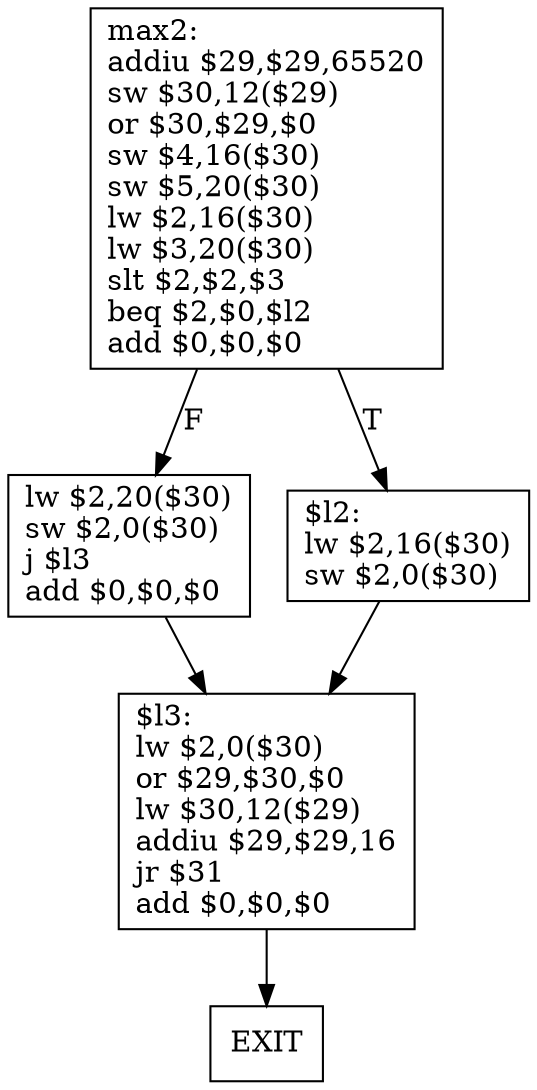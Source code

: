 digraph G1 {
node [shape = box];
BB0 [label = "max2:\laddiu $29,$29,65520\lsw $30,12($29)\lor $30,$29,$0\lsw $4,16($30)\lsw $5,20($30)\llw $2,16($30)\llw $3,20($30)\lslt $2,$2,$3\lbeq $2,$0,$l2\ladd $0,$0,$0\l"] ;
BB0 -> BB1 [style = filled, label = "F"];
BB0 -> BB2[style = filled, label = "T"];
BB1 [label = "lw $2,20($30)\lsw $2,0($30)\lj $l3\ladd $0,$0,$0\l"] ;
BB1 -> BB3 [style = filled, label = ""];
BB3 [label = "$l3:\llw $2,0($30)\lor $29,$30,$0\llw $30,12($29)\laddiu $29,$29,16\ljr $31\ladd $0,$0,$0\l"] ;
BB3 -> EXIT  [style = filled, label = ""];
BB2 [label = "$l2:\llw $2,16($30)\lsw $2,0($30)\l"] ;
BB2 -> BB3 [style = filled, label = ""];
}
